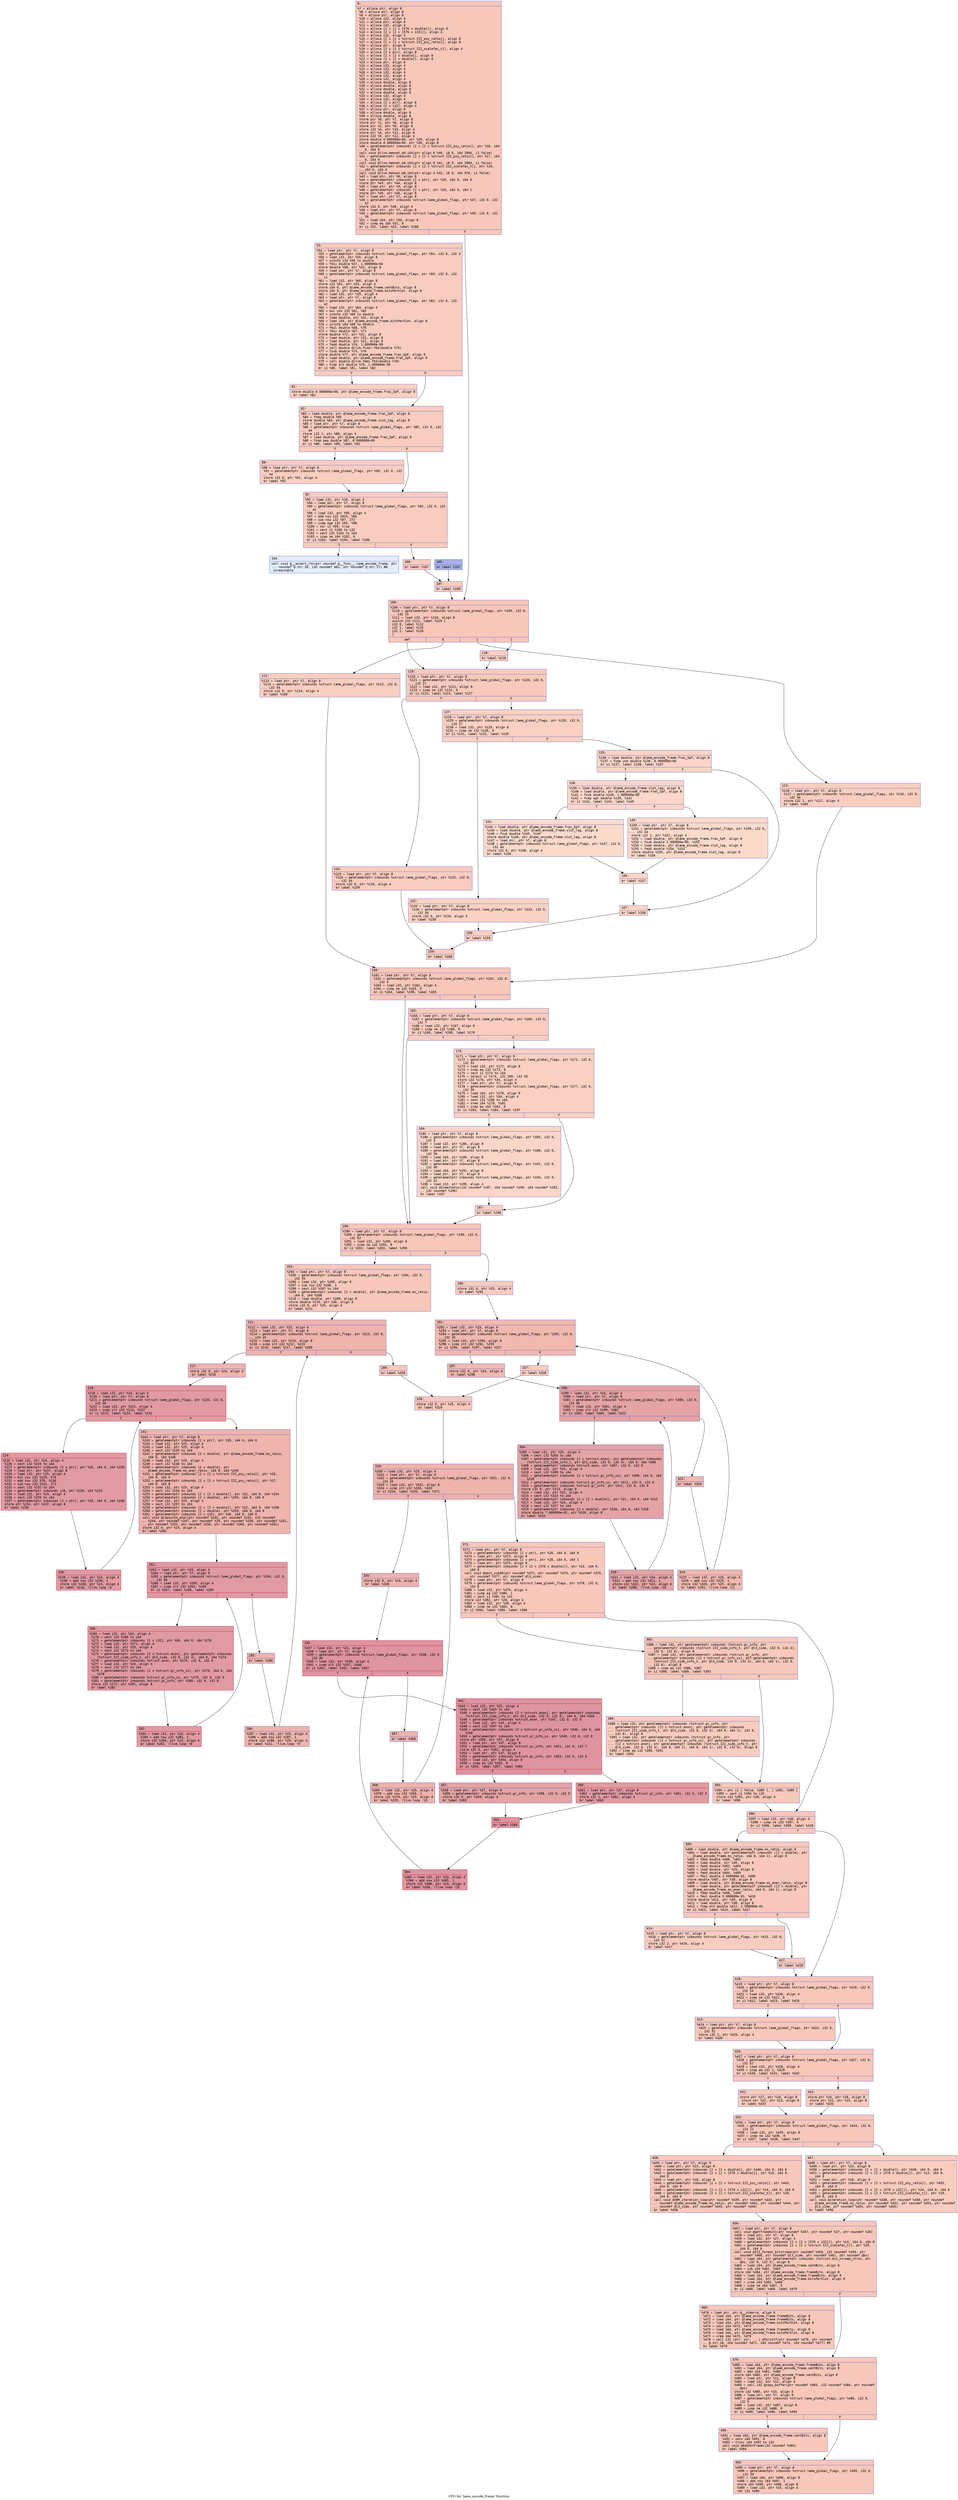 digraph "CFG for 'lame_encode_frame' function" {
	label="CFG for 'lame_encode_frame' function";

	Node0x600003702f30 [shape=record,color="#3d50c3ff", style=filled, fillcolor="#ec7f6370" fontname="Courier",label="{6:\l|  %7 = alloca ptr, align 8\l  %8 = alloca ptr, align 8\l  %9 = alloca ptr, align 8\l  %10 = alloca i32, align 4\l  %11 = alloca ptr, align 8\l  %12 = alloca i32, align 4\l  %13 = alloca [2 x [2 x [576 x double]]], align 8\l  %14 = alloca [2 x [2 x [576 x i32]]], align 4\l  %15 = alloca i32, align 4\l  %16 = alloca [2 x [2 x %struct.III_psy_ratio]], align 8\l  %17 = alloca [2 x [2 x %struct.III_psy_ratio]], align 8\l  %18 = alloca ptr, align 8\l  %19 = alloca [2 x [2 x %struct.III_scalefac_t]], align 4\l  %20 = alloca [2 x ptr], align 8\l  %21 = alloca [2 x [2 x double]], align 8\l  %22 = alloca [2 x [2 x double]], align 8\l  %23 = alloca ptr, align 8\l  %24 = alloca i32, align 4\l  %25 = alloca i32, align 4\l  %26 = alloca i32, align 4\l  %27 = alloca i32, align 4\l  %28 = alloca i32, align 4\l  %29 = alloca double, align 8\l  %30 = alloca double, align 8\l  %31 = alloca double, align 8\l  %32 = alloca double, align 8\l  %33 = alloca i32, align 4\l  %34 = alloca i32, align 4\l  %35 = alloca [2 x ptr], align 8\l  %36 = alloca [2 x i32], align 4\l  %37 = alloca ptr, align 8\l  %38 = alloca double, align 8\l  %39 = alloca double, align 8\l  store ptr %0, ptr %7, align 8\l  store ptr %1, ptr %8, align 8\l  store ptr %2, ptr %9, align 8\l  store i32 %3, ptr %10, align 4\l  store ptr %4, ptr %11, align 8\l  store i32 %5, ptr %12, align 4\l  store double 0.000000e+00, ptr %29, align 8\l  store double 0.000000e+00, ptr %30, align 8\l  %40 = getelementptr inbounds [2 x [2 x %struct.III_psy_ratio]], ptr %16, i64\l... 0, i64 0\l  call void @llvm.memset.p0.i64(ptr align 8 %40, i8 0, i64 3904, i1 false)\l  %41 = getelementptr inbounds [2 x [2 x %struct.III_psy_ratio]], ptr %17, i64\l... 0, i64 0\l  call void @llvm.memset.p0.i64(ptr align 8 %41, i8 0, i64 3904, i1 false)\l  %42 = getelementptr inbounds [2 x [2 x %struct.III_scalefac_t]], ptr %19,\l... i64 0, i64 0\l  call void @llvm.memset.p0.i64(ptr align 4 %42, i8 0, i64 976, i1 false)\l  %43 = load ptr, ptr %8, align 8\l  %44 = getelementptr inbounds [2 x ptr], ptr %20, i64 0, i64 0\l  store ptr %43, ptr %44, align 8\l  %45 = load ptr, ptr %9, align 8\l  %46 = getelementptr inbounds [2 x ptr], ptr %20, i64 0, i64 1\l  store ptr %45, ptr %46, align 8\l  %47 = load ptr, ptr %7, align 8\l  %48 = getelementptr inbounds %struct.lame_global_flags, ptr %47, i32 0, i32\l... 52\l  store i32 0, ptr %48, align 4\l  %49 = load ptr, ptr %7, align 8\l  %50 = getelementptr inbounds %struct.lame_global_flags, ptr %49, i32 0, i32\l... 39\l  %51 = load i64, ptr %50, align 8\l  %52 = icmp eq i64 %51, 0\l  br i1 %52, label %53, label %108\l|{<s0>T|<s1>F}}"];
	Node0x600003702f30:s0 -> Node0x600003703020[tooltip="6 -> 53\nProbability 37.50%" ];
	Node0x600003702f30:s1 -> Node0x6000037032f0[tooltip="6 -> 108\nProbability 62.50%" ];
	Node0x600003703020 [shape=record,color="#3d50c3ff", style=filled, fillcolor="#f08b6e70" fontname="Courier",label="{53:\l|  %54 = load ptr, ptr %7, align 8\l  %55 = getelementptr inbounds %struct.lame_global_flags, ptr %54, i32 0, i32 3\l  %56 = load i32, ptr %55, align 8\l  %57 = sitofp i32 %56 to double\l  %58 = fdiv double %57, 1.000000e+03\l  store double %58, ptr %32, align 8\l  %59 = load ptr, ptr %7, align 8\l  %60 = getelementptr inbounds %struct.lame_global_flags, ptr %59, i32 0, i32\l... 11\l  %61 = load i32, ptr %60, align 8\l  store i32 %61, ptr %33, align 4\l  store i64 0, ptr @lame_encode_frame.sentBits, align 8\l  store i64 8, ptr @lame_encode_frame.bitsPerSlot, align 8\l  %62 = load i32, ptr %33, align 4\l  %63 = load ptr, ptr %7, align 8\l  %64 = getelementptr inbounds %struct.lame_global_flags, ptr %63, i32 0, i32\l... 42\l  %65 = load i32, ptr %64, align 4\l  %66 = mul nsw i32 %62, %65\l  %67 = sitofp i32 %66 to double\l  %68 = load double, ptr %32, align 8\l  %69 = load i64, ptr @lame_encode_frame.bitsPerSlot, align 8\l  %70 = uitofp i64 %69 to double\l  %71 = fmul double %68, %70\l  %72 = fdiv double %67, %71\l  store double %72, ptr %31, align 8\l  %73 = load double, ptr %31, align 8\l  %74 = load double, ptr %31, align 8\l  %75 = fadd double %74, 1.000000e-09\l  %76 = call double @llvm.floor.f64(double %75)\l  %77 = fsub double %73, %76\l  store double %77, ptr @lame_encode_frame.frac_SpF, align 8\l  %78 = load double, ptr @lame_encode_frame.frac_SpF, align 8\l  %79 = call double @llvm.fabs.f64(double %78)\l  %80 = fcmp olt double %79, 1.000000e-09\l  br i1 %80, label %81, label %82\l|{<s0>T|<s1>F}}"];
	Node0x600003703020:s0 -> Node0x600003703070[tooltip="53 -> 81\nProbability 50.00%" ];
	Node0x600003703020:s1 -> Node0x6000037030c0[tooltip="53 -> 82\nProbability 50.00%" ];
	Node0x600003703070 [shape=record,color="#3d50c3ff", style=filled, fillcolor="#f3947570" fontname="Courier",label="{81:\l|  store double 0.000000e+00, ptr @lame_encode_frame.frac_SpF, align 8\l  br label %82\l}"];
	Node0x600003703070 -> Node0x6000037030c0[tooltip="81 -> 82\nProbability 100.00%" ];
	Node0x6000037030c0 [shape=record,color="#3d50c3ff", style=filled, fillcolor="#f08b6e70" fontname="Courier",label="{82:\l|  %83 = load double, ptr @lame_encode_frame.frac_SpF, align 8\l  %84 = fneg double %83\l  store double %84, ptr @lame_encode_frame.slot_lag, align 8\l  %85 = load ptr, ptr %7, align 8\l  %86 = getelementptr inbounds %struct.lame_global_flags, ptr %85, i32 0, i32\l... 44\l  store i32 1, ptr %86, align 4\l  %87 = load double, ptr @lame_encode_frame.frac_SpF, align 8\l  %88 = fcmp oeq double %87, 0.000000e+00\l  br i1 %88, label %89, label %92\l|{<s0>T|<s1>F}}"];
	Node0x6000037030c0:s0 -> Node0x600003703110[tooltip="82 -> 89\nProbability 62.50%" ];
	Node0x6000037030c0:s1 -> Node0x600003703160[tooltip="82 -> 92\nProbability 37.50%" ];
	Node0x600003703110 [shape=record,color="#3d50c3ff", style=filled, fillcolor="#f2907270" fontname="Courier",label="{89:\l|  %90 = load ptr, ptr %7, align 8\l  %91 = getelementptr inbounds %struct.lame_global_flags, ptr %90, i32 0, i32\l... 44\l  store i32 0, ptr %91, align 4\l  br label %92\l}"];
	Node0x600003703110 -> Node0x600003703160[tooltip="89 -> 92\nProbability 100.00%" ];
	Node0x600003703160 [shape=record,color="#3d50c3ff", style=filled, fillcolor="#f08b6e70" fontname="Courier",label="{92:\l|  %93 = load i32, ptr %10, align 4\l  %94 = load ptr, ptr %7, align 8\l  %95 = getelementptr inbounds %struct.lame_global_flags, ptr %94, i32 0, i32\l... 42\l  %96 = load i32, ptr %95, align 4\l  %97 = add nsw i32 1024, %96\l  %98 = sub nsw i32 %97, 272\l  %99 = icmp sge i32 %93, %98\l  %100 = xor i1 %99, true\l  %101 = zext i1 %100 to i32\l  %102 = sext i32 %101 to i64\l  %103 = icmp ne i64 %102, 0\l  br i1 %103, label %104, label %106\l|{<s0>T|<s1>F}}"];
	Node0x600003703160:s0 -> Node0x6000037031b0[tooltip="92 -> 104\nProbability 0.00%" ];
	Node0x600003703160:s1 -> Node0x600003703250[tooltip="92 -> 106\nProbability 100.00%" ];
	Node0x6000037031b0 [shape=record,color="#3d50c3ff", style=filled, fillcolor="#c5d6f270" fontname="Courier",label="{104:\l|  call void @__assert_rtn(ptr noundef @__func__.lame_encode_frame, ptr\l... noundef @.str.16, i32 noundef 661, ptr noundef @.str.17) #8\l  unreachable\l}"];
	Node0x600003703200 [shape=record,color="#3d50c3ff", style=filled, fillcolor="#3d50c370" fontname="Courier",label="{105:\l|  br label %107\l}"];
	Node0x600003703200 -> Node0x6000037032a0[tooltip="105 -> 107\nProbability 100.00%" ];
	Node0x600003703250 [shape=record,color="#3d50c3ff", style=filled, fillcolor="#f08b6e70" fontname="Courier",label="{106:\l|  br label %107\l}"];
	Node0x600003703250 -> Node0x6000037032a0[tooltip="106 -> 107\nProbability 100.00%" ];
	Node0x6000037032a0 [shape=record,color="#3d50c3ff", style=filled, fillcolor="#f08b6e70" fontname="Courier",label="{107:\l|  br label %108\l}"];
	Node0x6000037032a0 -> Node0x6000037032f0[tooltip="107 -> 108\nProbability 100.00%" ];
	Node0x6000037032f0 [shape=record,color="#3d50c3ff", style=filled, fillcolor="#ec7f6370" fontname="Courier",label="{108:\l|  %109 = load ptr, ptr %7, align 8\l  %110 = getelementptr inbounds %struct.lame_global_flags, ptr %109, i32 0,\l... i32 15\l  %111 = load i32, ptr %110, align 8\l  switch i32 %111, label %119 [\l    i32 0, label %112\l    i32 1, label %115\l    i32 2, label %118\l  ]\l|{<s0>def|<s1>0|<s2>1|<s3>2}}"];
	Node0x6000037032f0:s0 -> Node0x600003703430[tooltip="108 -> 119\nProbability 25.00%" ];
	Node0x6000037032f0:s1 -> Node0x600003703340[tooltip="108 -> 112\nProbability 25.00%" ];
	Node0x6000037032f0:s2 -> Node0x600003703390[tooltip="108 -> 115\nProbability 25.00%" ];
	Node0x6000037032f0:s3 -> Node0x6000037033e0[tooltip="108 -> 118\nProbability 25.00%" ];
	Node0x600003703340 [shape=record,color="#3d50c3ff", style=filled, fillcolor="#f2907270" fontname="Courier",label="{112:\l|  %113 = load ptr, ptr %7, align 8\l  %114 = getelementptr inbounds %struct.lame_global_flags, ptr %113, i32 0,\l... i32 44\l  store i32 0, ptr %114, align 4\l  br label %160\l}"];
	Node0x600003703340 -> Node0x6000037037f0[tooltip="112 -> 160\nProbability 100.00%" ];
	Node0x600003703390 [shape=record,color="#3d50c3ff", style=filled, fillcolor="#f2907270" fontname="Courier",label="{115:\l|  %116 = load ptr, ptr %7, align 8\l  %117 = getelementptr inbounds %struct.lame_global_flags, ptr %116, i32 0,\l... i32 44\l  store i32 1, ptr %117, align 4\l  br label %160\l}"];
	Node0x600003703390 -> Node0x6000037037f0[tooltip="115 -> 160\nProbability 100.00%" ];
	Node0x6000037033e0 [shape=record,color="#3d50c3ff", style=filled, fillcolor="#f2907270" fontname="Courier",label="{118:\l|  br label %119\l}"];
	Node0x6000037033e0 -> Node0x600003703430[tooltip="118 -> 119\nProbability 100.00%" ];
	Node0x600003703430 [shape=record,color="#3d50c3ff", style=filled, fillcolor="#ef886b70" fontname="Courier",label="{119:\l|  %120 = load ptr, ptr %7, align 8\l  %121 = getelementptr inbounds %struct.lame_global_flags, ptr %120, i32 0,\l... i32 21\l  %122 = load i32, ptr %121, align 8\l  %123 = icmp ne i32 %122, 0\l  br i1 %123, label %124, label %127\l|{<s0>T|<s1>F}}"];
	Node0x600003703430:s0 -> Node0x600003703480[tooltip="119 -> 124\nProbability 62.50%" ];
	Node0x600003703430:s1 -> Node0x6000037034d0[tooltip="119 -> 127\nProbability 37.50%" ];
	Node0x600003703480 [shape=record,color="#3d50c3ff", style=filled, fillcolor="#f08b6e70" fontname="Courier",label="{124:\l|  %125 = load ptr, ptr %7, align 8\l  %126 = getelementptr inbounds %struct.lame_global_flags, ptr %125, i32 0,\l... i32 44\l  store i32 0, ptr %126, align 4\l  br label %159\l}"];
	Node0x600003703480 -> Node0x6000037037a0[tooltip="124 -> 159\nProbability 100.00%" ];
	Node0x6000037034d0 [shape=record,color="#3d50c3ff", style=filled, fillcolor="#f3947570" fontname="Courier",label="{127:\l|  %128 = load ptr, ptr %7, align 8\l  %129 = getelementptr inbounds %struct.lame_global_flags, ptr %128, i32 0,\l... i32 17\l  %130 = load i32, ptr %129, align 8\l  %131 = icmp ne i32 %130, 0\l  br i1 %131, label %132, label %135\l|{<s0>T|<s1>F}}"];
	Node0x6000037034d0:s0 -> Node0x600003703520[tooltip="127 -> 132\nProbability 62.50%" ];
	Node0x6000037034d0:s1 -> Node0x600003703570[tooltip="127 -> 135\nProbability 37.50%" ];
	Node0x600003703520 [shape=record,color="#3d50c3ff", style=filled, fillcolor="#f4987a70" fontname="Courier",label="{132:\l|  %133 = load ptr, ptr %7, align 8\l  %134 = getelementptr inbounds %struct.lame_global_flags, ptr %133, i32 0,\l... i32 44\l  store i32 0, ptr %134, align 4\l  br label %158\l}"];
	Node0x600003703520 -> Node0x600003703750[tooltip="132 -> 158\nProbability 100.00%" ];
	Node0x600003703570 [shape=record,color="#3d50c3ff", style=filled, fillcolor="#f59c7d70" fontname="Courier",label="{135:\l|  %136 = load double, ptr @lame_encode_frame.frac_SpF, align 8\l  %137 = fcmp une double %136, 0.000000e+00\l  br i1 %137, label %138, label %157\l|{<s0>T|<s1>F}}"];
	Node0x600003703570:s0 -> Node0x6000037035c0[tooltip="135 -> 138\nProbability 62.50%" ];
	Node0x600003703570:s1 -> Node0x600003703700[tooltip="135 -> 157\nProbability 37.50%" ];
	Node0x6000037035c0 [shape=record,color="#3d50c3ff", style=filled, fillcolor="#f6a38570" fontname="Courier",label="{138:\l|  %139 = load double, ptr @lame_encode_frame.slot_lag, align 8\l  %140 = load double, ptr @lame_encode_frame.frac_SpF, align 8\l  %141 = fsub double %140, 1.000000e+00\l  %142 = fcmp ogt double %139, %141\l  br i1 %142, label %143, label %149\l|{<s0>T|<s1>F}}"];
	Node0x6000037035c0:s0 -> Node0x600003703610[tooltip="138 -> 143\nProbability 50.00%" ];
	Node0x6000037035c0:s1 -> Node0x600003703660[tooltip="138 -> 149\nProbability 50.00%" ];
	Node0x600003703610 [shape=record,color="#3d50c3ff", style=filled, fillcolor="#f7a88970" fontname="Courier",label="{143:\l|  %144 = load double, ptr @lame_encode_frame.frac_SpF, align 8\l  %145 = load double, ptr @lame_encode_frame.slot_lag, align 8\l  %146 = fsub double %145, %144\l  store double %146, ptr @lame_encode_frame.slot_lag, align 8\l  %147 = load ptr, ptr %7, align 8\l  %148 = getelementptr inbounds %struct.lame_global_flags, ptr %147, i32 0,\l... i32 44\l  store i32 0, ptr %148, align 4\l  br label %156\l}"];
	Node0x600003703610 -> Node0x6000037036b0[tooltip="143 -> 156\nProbability 100.00%" ];
	Node0x600003703660 [shape=record,color="#3d50c3ff", style=filled, fillcolor="#f7a88970" fontname="Courier",label="{149:\l|  %150 = load ptr, ptr %7, align 8\l  %151 = getelementptr inbounds %struct.lame_global_flags, ptr %150, i32 0,\l... i32 44\l  store i32 1, ptr %151, align 4\l  %152 = load double, ptr @lame_encode_frame.frac_SpF, align 8\l  %153 = fsub double 1.000000e+00, %152\l  %154 = load double, ptr @lame_encode_frame.slot_lag, align 8\l  %155 = fadd double %154, %153\l  store double %155, ptr @lame_encode_frame.slot_lag, align 8\l  br label %156\l}"];
	Node0x600003703660 -> Node0x6000037036b0[tooltip="149 -> 156\nProbability 100.00%" ];
	Node0x6000037036b0 [shape=record,color="#3d50c3ff", style=filled, fillcolor="#f6a38570" fontname="Courier",label="{156:\l|  br label %157\l}"];
	Node0x6000037036b0 -> Node0x600003703700[tooltip="156 -> 157\nProbability 100.00%" ];
	Node0x600003703700 [shape=record,color="#3d50c3ff", style=filled, fillcolor="#f59c7d70" fontname="Courier",label="{157:\l|  br label %158\l}"];
	Node0x600003703700 -> Node0x600003703750[tooltip="157 -> 158\nProbability 100.00%" ];
	Node0x600003703750 [shape=record,color="#3d50c3ff", style=filled, fillcolor="#f3947570" fontname="Courier",label="{158:\l|  br label %159\l}"];
	Node0x600003703750 -> Node0x6000037037a0[tooltip="158 -> 159\nProbability 100.00%" ];
	Node0x6000037037a0 [shape=record,color="#3d50c3ff", style=filled, fillcolor="#ef886b70" fontname="Courier",label="{159:\l|  br label %160\l}"];
	Node0x6000037037a0 -> Node0x6000037037f0[tooltip="159 -> 160\nProbability 100.00%" ];
	Node0x6000037037f0 [shape=record,color="#3d50c3ff", style=filled, fillcolor="#ec7f6370" fontname="Courier",label="{160:\l|  %161 = load ptr, ptr %7, align 8\l  %162 = getelementptr inbounds %struct.lame_global_flags, ptr %161, i32 0,\l... i32 4\l  %163 = load i32, ptr %162, align 4\l  %164 = icmp ne i32 %163, 0\l  br i1 %164, label %198, label %165\l|{<s0>T|<s1>F}}"];
	Node0x6000037037f0:s0 -> Node0x600003703980[tooltip="160 -> 198\nProbability 62.50%" ];
	Node0x6000037037f0:s1 -> Node0x600003703840[tooltip="160 -> 165\nProbability 37.50%" ];
	Node0x600003703840 [shape=record,color="#3d50c3ff", style=filled, fillcolor="#f08b6e70" fontname="Courier",label="{165:\l|  %166 = load ptr, ptr %7, align 8\l  %167 = getelementptr inbounds %struct.lame_global_flags, ptr %166, i32 0,\l... i32 7\l  %168 = load i32, ptr %167, align 8\l  %169 = icmp ne i32 %168, 0\l  br i1 %169, label %198, label %170\l|{<s0>T|<s1>F}}"];
	Node0x600003703840:s0 -> Node0x600003703980[tooltip="165 -> 198\nProbability 62.50%" ];
	Node0x600003703840:s1 -> Node0x600003703890[tooltip="165 -> 170\nProbability 37.50%" ];
	Node0x600003703890 [shape=record,color="#3d50c3ff", style=filled, fillcolor="#f3947570" fontname="Courier",label="{170:\l|  %171 = load ptr, ptr %7, align 8\l  %172 = getelementptr inbounds %struct.lame_global_flags, ptr %171, i32 0,\l... i32 43\l  %173 = load i32, ptr %172, align 8\l  %174 = icmp eq i32 %173, 0\l  %175 = zext i1 %174 to i64\l  %176 = select i1 %174, i32 200, i32 50\l  store i32 %176, ptr %34, align 4\l  %177 = load ptr, ptr %7, align 8\l  %178 = getelementptr inbounds %struct.lame_global_flags, ptr %177, i32 0,\l... i32 39\l  %179 = load i64, ptr %178, align 8\l  %180 = load i32, ptr %34, align 4\l  %181 = sext i32 %180 to i64\l  %182 = srem i64 %179, %181\l  %183 = icmp eq i64 %182, 0\l  br i1 %183, label %184, label %197\l|{<s0>T|<s1>F}}"];
	Node0x600003703890:s0 -> Node0x6000037038e0[tooltip="170 -> 184\nProbability 37.50%" ];
	Node0x600003703890:s1 -> Node0x600003703930[tooltip="170 -> 197\nProbability 62.50%" ];
	Node0x6000037038e0 [shape=record,color="#3d50c3ff", style=filled, fillcolor="#f5a08170" fontname="Courier",label="{184:\l|  %185 = load ptr, ptr %7, align 8\l  %186 = getelementptr inbounds %struct.lame_global_flags, ptr %185, i32 0,\l... i32 3\l  %187 = load i32, ptr %186, align 8\l  %188 = load ptr, ptr %7, align 8\l  %189 = getelementptr inbounds %struct.lame_global_flags, ptr %188, i32 0,\l... i32 39\l  %190 = load i64, ptr %189, align 8\l  %191 = load ptr, ptr %7, align 8\l  %192 = getelementptr inbounds %struct.lame_global_flags, ptr %191, i32 0,\l... i32 40\l  %193 = load i64, ptr %192, align 8\l  %194 = load ptr, ptr %7, align 8\l  %195 = getelementptr inbounds %struct.lame_global_flags, ptr %194, i32 0,\l... i32 42\l  %196 = load i32, ptr %195, align 4\l  call void @timestatus(i32 noundef %187, i64 noundef %190, i64 noundef %193,\l... i32 noundef %196)\l  br label %197\l}"];
	Node0x6000037038e0 -> Node0x600003703930[tooltip="184 -> 197\nProbability 100.00%" ];
	Node0x600003703930 [shape=record,color="#3d50c3ff", style=filled, fillcolor="#f3947570" fontname="Courier",label="{197:\l|  br label %198\l}"];
	Node0x600003703930 -> Node0x600003703980[tooltip="197 -> 198\nProbability 100.00%" ];
	Node0x600003703980 [shape=record,color="#3d50c3ff", style=filled, fillcolor="#ec7f6370" fontname="Courier",label="{198:\l|  %199 = load ptr, ptr %7, align 8\l  %200 = getelementptr inbounds %struct.lame_global_flags, ptr %199, i32 0,\l... i32 63\l  %201 = load i32, ptr %200, align 8\l  %202 = icmp ne i32 %201, 0\l  br i1 %202, label %203, label %290\l|{<s0>T|<s1>F}}"];
	Node0x600003703980:s0 -> Node0x6000037039d0[tooltip="198 -> 203\nProbability 62.50%" ];
	Node0x600003703980:s1 -> Node0x600003703de0[tooltip="198 -> 290\nProbability 37.50%" ];
	Node0x6000037039d0 [shape=record,color="#3d50c3ff", style=filled, fillcolor="#ed836670" fontname="Courier",label="{203:\l|  %204 = load ptr, ptr %7, align 8\l  %205 = getelementptr inbounds %struct.lame_global_flags, ptr %204, i32 0,\l... i32 45\l  %206 = load i32, ptr %205, align 8\l  %207 = sub nsw i32 %206, 1\l  %208 = sext i32 %207 to i64\l  %209 = getelementptr inbounds [2 x double], ptr @lame_encode_frame.ms_ratio,\l... i64 0, i64 %208\l  %210 = load double, ptr %209, align 8\l  store double %210, ptr %30, align 8\l  store i32 0, ptr %25, align 4\l  br label %211\l}"];
	Node0x6000037039d0 -> Node0x600003703a20[tooltip="203 -> 211\nProbability 100.00%" ];
	Node0x600003703a20 [shape=record,color="#3d50c3ff", style=filled, fillcolor="#d8564670" fontname="Courier",label="{211:\l|  %212 = load i32, ptr %25, align 4\l  %213 = load ptr, ptr %7, align 8\l  %214 = getelementptr inbounds %struct.lame_global_flags, ptr %213, i32 0,\l... i32 45\l  %215 = load i32, ptr %214, align 8\l  %216 = icmp slt i32 %212, %215\l  br i1 %216, label %217, label %289\l|{<s0>T|<s1>F}}"];
	Node0x600003703a20:s0 -> Node0x600003703a70[tooltip="211 -> 217\nProbability 96.88%" ];
	Node0x600003703a20:s1 -> Node0x600003703d90[tooltip="211 -> 289\nProbability 3.12%" ];
	Node0x600003703a70 [shape=record,color="#3d50c3ff", style=filled, fillcolor="#d8564670" fontname="Courier",label="{217:\l|  store i32 0, ptr %24, align 4\l  br label %218\l}"];
	Node0x600003703a70 -> Node0x600003703ac0[tooltip="217 -> 218\nProbability 100.00%" ];
	Node0x600003703ac0 [shape=record,color="#b70d28ff", style=filled, fillcolor="#bb1b2c70" fontname="Courier",label="{218:\l|  %219 = load i32, ptr %24, align 4\l  %220 = load ptr, ptr %7, align 8\l  %221 = getelementptr inbounds %struct.lame_global_flags, ptr %220, i32 0,\l... i32 46\l  %222 = load i32, ptr %221, align 4\l  %223 = icmp slt i32 %219, %222\l  br i1 %223, label %224, label %241\l|{<s0>T|<s1>F}}"];
	Node0x600003703ac0:s0 -> Node0x600003703b10[tooltip="218 -> 224\nProbability 96.88%" ];
	Node0x600003703ac0:s1 -> Node0x600003703bb0[tooltip="218 -> 241\nProbability 3.12%" ];
	Node0x600003703b10 [shape=record,color="#b70d28ff", style=filled, fillcolor="#bb1b2c70" fontname="Courier",label="{224:\l|  %225 = load i32, ptr %24, align 4\l  %226 = sext i32 %225 to i64\l  %227 = getelementptr inbounds [2 x ptr], ptr %20, i64 0, i64 %226\l  %228 = load ptr, ptr %227, align 8\l  %229 = load i32, ptr %25, align 4\l  %230 = mul nsw i32 %229, 576\l  %231 = add nsw i32 576, %230\l  %232 = sub nsw i32 %231, 272\l  %233 = sext i32 %232 to i64\l  %234 = getelementptr inbounds i16, ptr %228, i64 %233\l  %235 = load i32, ptr %24, align 4\l  %236 = sext i32 %235 to i64\l  %237 = getelementptr inbounds [2 x ptr], ptr %35, i64 0, i64 %236\l  store ptr %234, ptr %237, align 8\l  br label %238\l}"];
	Node0x600003703b10 -> Node0x600003703b60[tooltip="224 -> 238\nProbability 100.00%" ];
	Node0x600003703b60 [shape=record,color="#b70d28ff", style=filled, fillcolor="#bb1b2c70" fontname="Courier",label="{238:\l|  %239 = load i32, ptr %24, align 4\l  %240 = add nsw i32 %239, 1\l  store i32 %240, ptr %24, align 4\l  br label %218, !llvm.loop !6\l}"];
	Node0x600003703b60 -> Node0x600003703ac0[tooltip="238 -> 218\nProbability 100.00%" ];
	Node0x600003703bb0 [shape=record,color="#3d50c3ff", style=filled, fillcolor="#d8564670" fontname="Courier",label="{241:\l|  %242 = load ptr, ptr %7, align 8\l  %243 = getelementptr inbounds [2 x ptr], ptr %35, i64 0, i64 0\l  %244 = load i32, ptr %25, align 4\l  %245 = load i32, ptr %25, align 4\l  %246 = sext i32 %245 to i64\l  %247 = getelementptr inbounds [2 x double], ptr @lame_encode_frame.ms_ratio,\l... i64 0, i64 %246\l  %248 = load i32, ptr %25, align 4\l  %249 = sext i32 %248 to i64\l  %250 = getelementptr inbounds [2 x double], ptr\l... @lame_encode_frame.ms_ener_ratio, i64 0, i64 %249\l  %251 = getelementptr inbounds [2 x [2 x %struct.III_psy_ratio]], ptr %16,\l... i64 0, i64 0\l  %252 = getelementptr inbounds [2 x [2 x %struct.III_psy_ratio]], ptr %17,\l... i64 0, i64 0\l  %253 = load i32, ptr %25, align 4\l  %254 = sext i32 %253 to i64\l  %255 = getelementptr inbounds [2 x [2 x double]], ptr %21, i64 0, i64 %254\l  %256 = getelementptr inbounds [2 x double], ptr %255, i64 0, i64 0\l  %257 = load i32, ptr %25, align 4\l  %258 = sext i32 %257 to i64\l  %259 = getelementptr inbounds [2 x [2 x double]], ptr %22, i64 0, i64 %258\l  %260 = getelementptr inbounds [2 x double], ptr %259, i64 0, i64 0\l  %261 = getelementptr inbounds [2 x i32], ptr %36, i64 0, i64 0\l  call void @L3psycho_anal(ptr noundef %242, ptr noundef %243, i32 noundef\l... %244, ptr noundef %247, ptr noundef %29, ptr noundef %250, ptr noundef %251,\l... ptr noundef %252, ptr noundef %256, ptr noundef %260, ptr noundef %261)\l  store i32 0, ptr %24, align 4\l  br label %262\l}"];
	Node0x600003703bb0 -> Node0x600003703c00[tooltip="241 -> 262\nProbability 100.00%" ];
	Node0x600003703c00 [shape=record,color="#b70d28ff", style=filled, fillcolor="#bb1b2c70" fontname="Courier",label="{262:\l|  %263 = load i32, ptr %24, align 4\l  %264 = load ptr, ptr %7, align 8\l  %265 = getelementptr inbounds %struct.lame_global_flags, ptr %264, i32 0,\l... i32 46\l  %266 = load i32, ptr %265, align 4\l  %267 = icmp slt i32 %263, %266\l  br i1 %267, label %268, label %285\l|{<s0>T|<s1>F}}"];
	Node0x600003703c00:s0 -> Node0x600003703c50[tooltip="262 -> 268\nProbability 96.88%" ];
	Node0x600003703c00:s1 -> Node0x600003703cf0[tooltip="262 -> 285\nProbability 3.12%" ];
	Node0x600003703c50 [shape=record,color="#b70d28ff", style=filled, fillcolor="#bb1b2c70" fontname="Courier",label="{268:\l|  %269 = load i32, ptr %24, align 4\l  %270 = sext i32 %269 to i64\l  %271 = getelementptr inbounds [2 x i32], ptr %36, i64 0, i64 %270\l  %272 = load i32, ptr %271, align 4\l  %273 = load i32, ptr %25, align 4\l  %274 = sext i32 %273 to i64\l  %275 = getelementptr inbounds [2 x %struct.anon], ptr getelementptr inbounds\l... (%struct.III_side_info_t, ptr @l3_side, i32 0, i32 4), i64 0, i64 %274\l  %276 = getelementptr inbounds %struct.anon, ptr %275, i32 0, i32 0\l  %277 = load i32, ptr %24, align 4\l  %278 = sext i32 %277 to i64\l  %279 = getelementptr inbounds [2 x %struct.gr_info_ss], ptr %276, i64 0, i64\l... %278\l  %280 = getelementptr inbounds %struct.gr_info_ss, ptr %279, i32 0, i32 0\l  %281 = getelementptr inbounds %struct.gr_info, ptr %280, i32 0, i32 6\l  store i32 %272, ptr %281, align 8\l  br label %282\l}"];
	Node0x600003703c50 -> Node0x600003703ca0[tooltip="268 -> 282\nProbability 100.00%" ];
	Node0x600003703ca0 [shape=record,color="#b70d28ff", style=filled, fillcolor="#bb1b2c70" fontname="Courier",label="{282:\l|  %283 = load i32, ptr %24, align 4\l  %284 = add nsw i32 %283, 1\l  store i32 %284, ptr %24, align 4\l  br label %262, !llvm.loop !8\l}"];
	Node0x600003703ca0 -> Node0x600003703c00[tooltip="282 -> 262\nProbability 100.00%" ];
	Node0x600003703cf0 [shape=record,color="#3d50c3ff", style=filled, fillcolor="#d8564670" fontname="Courier",label="{285:\l|  br label %286\l}"];
	Node0x600003703cf0 -> Node0x600003703d40[tooltip="285 -> 286\nProbability 100.00%" ];
	Node0x600003703d40 [shape=record,color="#3d50c3ff", style=filled, fillcolor="#d8564670" fontname="Courier",label="{286:\l|  %287 = load i32, ptr %25, align 4\l  %288 = add nsw i32 %287, 1\l  store i32 %288, ptr %25, align 4\l  br label %211, !llvm.loop !9\l}"];
	Node0x600003703d40 -> Node0x600003703a20[tooltip="286 -> 211\nProbability 100.00%" ];
	Node0x600003703d90 [shape=record,color="#3d50c3ff", style=filled, fillcolor="#ed836670" fontname="Courier",label="{289:\l|  br label %328\l}"];
	Node0x600003703d90 -> Node0x60000371c0f0[tooltip="289 -> 328\nProbability 100.00%" ];
	Node0x600003703de0 [shape=record,color="#3d50c3ff", style=filled, fillcolor="#f08b6e70" fontname="Courier",label="{290:\l|  store i32 0, ptr %25, align 4\l  br label %291\l}"];
	Node0x600003703de0 -> Node0x600003703e30[tooltip="290 -> 291\nProbability 100.00%" ];
	Node0x600003703e30 [shape=record,color="#3d50c3ff", style=filled, fillcolor="#de614d70" fontname="Courier",label="{291:\l|  %292 = load i32, ptr %25, align 4\l  %293 = load ptr, ptr %7, align 8\l  %294 = getelementptr inbounds %struct.lame_global_flags, ptr %293, i32 0,\l... i32 45\l  %295 = load i32, ptr %294, align 8\l  %296 = icmp slt i32 %292, %295\l  br i1 %296, label %297, label %327\l|{<s0>T|<s1>F}}"];
	Node0x600003703e30:s0 -> Node0x600003703e80[tooltip="291 -> 297\nProbability 96.88%" ];
	Node0x600003703e30:s1 -> Node0x60000371c0a0[tooltip="291 -> 327\nProbability 3.12%" ];
	Node0x600003703e80 [shape=record,color="#3d50c3ff", style=filled, fillcolor="#de614d70" fontname="Courier",label="{297:\l|  store i32 0, ptr %24, align 4\l  br label %298\l}"];
	Node0x600003703e80 -> Node0x600003703ed0[tooltip="297 -> 298\nProbability 100.00%" ];
	Node0x600003703ed0 [shape=record,color="#3d50c3ff", style=filled, fillcolor="#c32e3170" fontname="Courier",label="{298:\l|  %299 = load i32, ptr %24, align 4\l  %300 = load ptr, ptr %7, align 8\l  %301 = getelementptr inbounds %struct.lame_global_flags, ptr %300, i32 0,\l... i32 46\l  %302 = load i32, ptr %301, align 4\l  %303 = icmp slt i32 %299, %302\l  br i1 %303, label %304, label %323\l|{<s0>T|<s1>F}}"];
	Node0x600003703ed0:s0 -> Node0x600003703f20[tooltip="298 -> 304\nProbability 96.88%" ];
	Node0x600003703ed0:s1 -> Node0x60000371c000[tooltip="298 -> 323\nProbability 3.12%" ];
	Node0x600003703f20 [shape=record,color="#3d50c3ff", style=filled, fillcolor="#c32e3170" fontname="Courier",label="{304:\l|  %305 = load i32, ptr %25, align 4\l  %306 = sext i32 %305 to i64\l  %307 = getelementptr inbounds [2 x %struct.anon], ptr getelementptr inbounds\l... (%struct.III_side_info_t, ptr @l3_side, i32 0, i32 4), i64 0, i64 %306\l  %308 = getelementptr inbounds %struct.anon, ptr %307, i32 0, i32 0\l  %309 = load i32, ptr %24, align 4\l  %310 = sext i32 %309 to i64\l  %311 = getelementptr inbounds [2 x %struct.gr_info_ss], ptr %308, i64 0, i64\l... %310\l  %312 = getelementptr inbounds %struct.gr_info_ss, ptr %311, i32 0, i32 0\l  %313 = getelementptr inbounds %struct.gr_info, ptr %312, i32 0, i32 6\l  store i32 0, ptr %313, align 8\l  %314 = load i32, ptr %25, align 4\l  %315 = sext i32 %314 to i64\l  %316 = getelementptr inbounds [2 x [2 x double]], ptr %21, i64 0, i64 %315\l  %317 = load i32, ptr %24, align 4\l  %318 = sext i32 %317 to i64\l  %319 = getelementptr inbounds [2 x double], ptr %316, i64 0, i64 %318\l  store double 7.000000e+02, ptr %319, align 8\l  br label %320\l}"];
	Node0x600003703f20 -> Node0x600003703f70[tooltip="304 -> 320\nProbability 100.00%" ];
	Node0x600003703f70 [shape=record,color="#3d50c3ff", style=filled, fillcolor="#c32e3170" fontname="Courier",label="{320:\l|  %321 = load i32, ptr %24, align 4\l  %322 = add nsw i32 %321, 1\l  store i32 %322, ptr %24, align 4\l  br label %298, !llvm.loop !10\l}"];
	Node0x600003703f70 -> Node0x600003703ed0[tooltip="320 -> 298\nProbability 100.00%" ];
	Node0x60000371c000 [shape=record,color="#3d50c3ff", style=filled, fillcolor="#de614d70" fontname="Courier",label="{323:\l|  br label %324\l}"];
	Node0x60000371c000 -> Node0x60000371c050[tooltip="323 -> 324\nProbability 100.00%" ];
	Node0x60000371c050 [shape=record,color="#3d50c3ff", style=filled, fillcolor="#de614d70" fontname="Courier",label="{324:\l|  %325 = load i32, ptr %25, align 4\l  %326 = add nsw i32 %325, 1\l  store i32 %326, ptr %25, align 4\l  br label %291, !llvm.loop !11\l}"];
	Node0x60000371c050 -> Node0x600003703e30[tooltip="324 -> 291\nProbability 100.00%" ];
	Node0x60000371c0a0 [shape=record,color="#3d50c3ff", style=filled, fillcolor="#f08b6e70" fontname="Courier",label="{327:\l|  br label %328\l}"];
	Node0x60000371c0a0 -> Node0x60000371c0f0[tooltip="327 -> 328\nProbability 100.00%" ];
	Node0x60000371c0f0 [shape=record,color="#3d50c3ff", style=filled, fillcolor="#ec7f6370" fontname="Courier",label="{328:\l|  store i32 0, ptr %25, align 4\l  br label %329\l}"];
	Node0x60000371c0f0 -> Node0x60000371c140[tooltip="328 -> 329\nProbability 100.00%" ];
	Node0x60000371c140 [shape=record,color="#3d50c3ff", style=filled, fillcolor="#d6524470" fontname="Courier",label="{329:\l|  %330 = load i32, ptr %25, align 4\l  %331 = load ptr, ptr %7, align 8\l  %332 = getelementptr inbounds %struct.lame_global_flags, ptr %331, i32 0,\l... i32 45\l  %333 = load i32, ptr %332, align 8\l  %334 = icmp slt i32 %330, %333\l  br i1 %334, label %335, label %371\l|{<s0>T|<s1>F}}"];
	Node0x60000371c140:s0 -> Node0x60000371c190[tooltip="329 -> 335\nProbability 96.88%" ];
	Node0x60000371c140:s1 -> Node0x60000371c460[tooltip="329 -> 371\nProbability 3.12%" ];
	Node0x60000371c190 [shape=record,color="#3d50c3ff", style=filled, fillcolor="#d6524470" fontname="Courier",label="{335:\l|  store i32 0, ptr %24, align 4\l  br label %336\l}"];
	Node0x60000371c190 -> Node0x60000371c1e0[tooltip="335 -> 336\nProbability 100.00%" ];
	Node0x60000371c1e0 [shape=record,color="#b70d28ff", style=filled, fillcolor="#b70d2870" fontname="Courier",label="{336:\l|  %337 = load i32, ptr %24, align 4\l  %338 = load ptr, ptr %7, align 8\l  %339 = getelementptr inbounds %struct.lame_global_flags, ptr %338, i32 0,\l... i32 46\l  %340 = load i32, ptr %339, align 4\l  %341 = icmp slt i32 %337, %340\l  br i1 %341, label %342, label %367\l|{<s0>T|<s1>F}}"];
	Node0x60000371c1e0:s0 -> Node0x60000371c230[tooltip="336 -> 342\nProbability 96.88%" ];
	Node0x60000371c1e0:s1 -> Node0x60000371c3c0[tooltip="336 -> 367\nProbability 3.12%" ];
	Node0x60000371c230 [shape=record,color="#b70d28ff", style=filled, fillcolor="#b70d2870" fontname="Courier",label="{342:\l|  %343 = load i32, ptr %25, align 4\l  %344 = sext i32 %343 to i64\l  %345 = getelementptr inbounds [2 x %struct.anon], ptr getelementptr inbounds\l... (%struct.III_side_info_t, ptr @l3_side, i32 0, i32 4), i64 0, i64 %344\l  %346 = getelementptr inbounds %struct.anon, ptr %345, i32 0, i32 0\l  %347 = load i32, ptr %24, align 4\l  %348 = sext i32 %347 to i64\l  %349 = getelementptr inbounds [2 x %struct.gr_info_ss], ptr %346, i64 0, i64\l... %348\l  %350 = getelementptr inbounds %struct.gr_info_ss, ptr %349, i32 0, i32 0\l  store ptr %350, ptr %37, align 8\l  %351 = load ptr, ptr %37, align 8\l  %352 = getelementptr inbounds %struct.gr_info, ptr %351, i32 0, i32 7\l  store i32 0, ptr %352, align 4\l  %353 = load ptr, ptr %37, align 8\l  %354 = getelementptr inbounds %struct.gr_info, ptr %353, i32 0, i32 6\l  %355 = load i32, ptr %354, align 8\l  %356 = icmp eq i32 %355, 0\l  br i1 %356, label %357, label %360\l|{<s0>T|<s1>F}}"];
	Node0x60000371c230:s0 -> Node0x60000371c280[tooltip="342 -> 357\nProbability 37.50%" ];
	Node0x60000371c230:s1 -> Node0x60000371c2d0[tooltip="342 -> 360\nProbability 62.50%" ];
	Node0x60000371c280 [shape=record,color="#3d50c3ff", style=filled, fillcolor="#c32e3170" fontname="Courier",label="{357:\l|  %358 = load ptr, ptr %37, align 8\l  %359 = getelementptr inbounds %struct.gr_info, ptr %358, i32 0, i32 5\l  store i32 0, ptr %359, align 4\l  br label %363\l}"];
	Node0x60000371c280 -> Node0x60000371c320[tooltip="357 -> 363\nProbability 100.00%" ];
	Node0x60000371c2d0 [shape=record,color="#b70d28ff", style=filled, fillcolor="#bb1b2c70" fontname="Courier",label="{360:\l|  %361 = load ptr, ptr %37, align 8\l  %362 = getelementptr inbounds %struct.gr_info, ptr %361, i32 0, i32 5\l  store i32 1, ptr %362, align 4\l  br label %363\l}"];
	Node0x60000371c2d0 -> Node0x60000371c320[tooltip="360 -> 363\nProbability 100.00%" ];
	Node0x60000371c320 [shape=record,color="#b70d28ff", style=filled, fillcolor="#b70d2870" fontname="Courier",label="{363:\l|  br label %364\l}"];
	Node0x60000371c320 -> Node0x60000371c370[tooltip="363 -> 364\nProbability 100.00%" ];
	Node0x60000371c370 [shape=record,color="#b70d28ff", style=filled, fillcolor="#b70d2870" fontname="Courier",label="{364:\l|  %365 = load i32, ptr %24, align 4\l  %366 = add nsw i32 %365, 1\l  store i32 %366, ptr %24, align 4\l  br label %336, !llvm.loop !12\l}"];
	Node0x60000371c370 -> Node0x60000371c1e0[tooltip="364 -> 336\nProbability 100.00%" ];
	Node0x60000371c3c0 [shape=record,color="#3d50c3ff", style=filled, fillcolor="#d6524470" fontname="Courier",label="{367:\l|  br label %368\l}"];
	Node0x60000371c3c0 -> Node0x60000371c410[tooltip="367 -> 368\nProbability 100.00%" ];
	Node0x60000371c410 [shape=record,color="#3d50c3ff", style=filled, fillcolor="#d6524470" fontname="Courier",label="{368:\l|  %369 = load i32, ptr %25, align 4\l  %370 = add nsw i32 %369, 1\l  store i32 %370, ptr %25, align 4\l  br label %329, !llvm.loop !13\l}"];
	Node0x60000371c410 -> Node0x60000371c140[tooltip="368 -> 329\nProbability 100.00%" ];
	Node0x60000371c460 [shape=record,color="#3d50c3ff", style=filled, fillcolor="#ec7f6370" fontname="Courier",label="{371:\l|  %372 = load ptr, ptr %7, align 8\l  %373 = getelementptr inbounds [2 x ptr], ptr %20, i64 0, i64 0\l  %374 = load ptr, ptr %373, align 8\l  %375 = getelementptr inbounds [2 x ptr], ptr %20, i64 0, i64 1\l  %376 = load ptr, ptr %375, align 8\l  %377 = getelementptr inbounds [2 x [2 x [576 x double]]], ptr %13, i64 0,\l... i64 0\l  call void @mdct_sub48(ptr noundef %372, ptr noundef %374, ptr noundef %376,\l... ptr noundef %377, ptr noundef @l3_side)\l  %378 = load ptr, ptr %7, align 8\l  %379 = getelementptr inbounds %struct.lame_global_flags, ptr %378, i32 0,\l... i32 8\l  %380 = load i32, ptr %379, align 4\l  %381 = icmp eq i32 %380, 1\l  %382 = zext i1 %381 to i32\l  store i32 %382, ptr %28, align 4\l  %383 = load i32, ptr %28, align 4\l  %384 = icmp ne i32 %383, 0\l  br i1 %384, label %385, label %396\l|{<s0>T|<s1>F}}"];
	Node0x60000371c460:s0 -> Node0x60000371c4b0[tooltip="371 -> 385\nProbability 62.50%" ];
	Node0x60000371c460:s1 -> Node0x60000371c5a0[tooltip="371 -> 396\nProbability 37.50%" ];
	Node0x60000371c4b0 [shape=record,color="#3d50c3ff", style=filled, fillcolor="#ed836670" fontname="Courier",label="{385:\l|  %386 = load i32, ptr getelementptr inbounds (%struct.gr_info, ptr\l... getelementptr inbounds (%struct.III_side_info_t, ptr @l3_side, i32 0, i32 4),\l... i32 0, i32 6), align 8\l  %387 = load i32, ptr getelementptr inbounds (%struct.gr_info, ptr\l... getelementptr inbounds ([2 x %struct.gr_info_ss], ptr getelementptr inbounds\l... (%struct.III_side_info_t, ptr @l3_side, i32 0, i32 4), i64 0, i64 1), i32 0,\l... i32 6), align 8\l  %388 = icmp eq i32 %386, %387\l  br i1 %388, label %389, label %393\l|{<s0>T|<s1>F}}"];
	Node0x60000371c4b0:s0 -> Node0x60000371c500[tooltip="385 -> 389\nProbability 50.00%" ];
	Node0x60000371c4b0:s1 -> Node0x60000371c550[tooltip="385 -> 393\nProbability 50.00%" ];
	Node0x60000371c500 [shape=record,color="#3d50c3ff", style=filled, fillcolor="#f08b6e70" fontname="Courier",label="{389:\l|  %390 = load i32, ptr getelementptr inbounds (%struct.gr_info, ptr\l... getelementptr inbounds ([2 x %struct.anon], ptr getelementptr inbounds\l... (%struct.III_side_info_t, ptr @l3_side, i32 0, i32 4), i64 0, i64 1), i32 0,\l... i32 6), align 8\l  %391 = load i32, ptr getelementptr inbounds (%struct.gr_info, ptr\l... getelementptr inbounds ([2 x %struct.gr_info_ss], ptr getelementptr inbounds\l... ([2 x %struct.anon], ptr getelementptr inbounds (%struct.III_side_info_t, ptr\l... @l3_side, i32 0, i32 4), i64 0, i64 1), i64 0, i64 1), i32 0, i32 6), align 8\l  %392 = icmp eq i32 %390, %391\l  br label %393\l}"];
	Node0x60000371c500 -> Node0x60000371c550[tooltip="389 -> 393\nProbability 100.00%" ];
	Node0x60000371c550 [shape=record,color="#3d50c3ff", style=filled, fillcolor="#ed836670" fontname="Courier",label="{393:\l|  %394 = phi i1 [ false, %385 ], [ %392, %389 ]\l  %395 = zext i1 %394 to i32\l  store i32 %395, ptr %28, align 4\l  br label %396\l}"];
	Node0x60000371c550 -> Node0x60000371c5a0[tooltip="393 -> 396\nProbability 100.00%" ];
	Node0x60000371c5a0 [shape=record,color="#3d50c3ff", style=filled, fillcolor="#ec7f6370" fontname="Courier",label="{396:\l|  %397 = load i32, ptr %28, align 4\l  %398 = icmp ne i32 %397, 0\l  br i1 %398, label %399, label %418\l|{<s0>T|<s1>F}}"];
	Node0x60000371c5a0:s0 -> Node0x60000371c5f0[tooltip="396 -> 399\nProbability 62.50%" ];
	Node0x60000371c5a0:s1 -> Node0x60000371c6e0[tooltip="396 -> 418\nProbability 37.50%" ];
	Node0x60000371c5f0 [shape=record,color="#3d50c3ff", style=filled, fillcolor="#ed836670" fontname="Courier",label="{399:\l|  %400 = load double, ptr @lame_encode_frame.ms_ratio, align 8\l  %401 = load double, ptr getelementptr inbounds ([2 x double], ptr\l... @lame_encode_frame.ms_ratio, i64 0, i64 1), align 8\l  %402 = fadd double %400, %401\l  %403 = load double, ptr %30, align 8\l  %404 = fadd double %402, %403\l  %405 = load double, ptr %29, align 8\l  %406 = fadd double %404, %405\l  %407 = fmul double 2.500000e-01, %406\l  store double %407, ptr %38, align 8\l  %408 = load double, ptr @lame_encode_frame.ms_ener_ratio, align 8\l  %409 = load double, ptr getelementptr inbounds ([2 x double], ptr\l... @lame_encode_frame.ms_ener_ratio, i64 0, i64 1), align 8\l  %410 = fadd double %408, %409\l  %411 = fmul double 5.000000e-01, %410\l  store double %411, ptr %39, align 8\l  %412 = load double, ptr %38, align 8\l  %413 = fcmp olt double %412, 3.500000e-01\l  br i1 %413, label %414, label %417\l|{<s0>T|<s1>F}}"];
	Node0x60000371c5f0:s0 -> Node0x60000371c640[tooltip="399 -> 414\nProbability 50.00%" ];
	Node0x60000371c5f0:s1 -> Node0x60000371c690[tooltip="399 -> 417\nProbability 50.00%" ];
	Node0x60000371c640 [shape=record,color="#3d50c3ff", style=filled, fillcolor="#f08b6e70" fontname="Courier",label="{414:\l|  %415 = load ptr, ptr %7, align 8\l  %416 = getelementptr inbounds %struct.lame_global_flags, ptr %415, i32 0,\l... i32 52\l  store i32 2, ptr %416, align 4\l  br label %417\l}"];
	Node0x60000371c640 -> Node0x60000371c690[tooltip="414 -> 417\nProbability 100.00%" ];
	Node0x60000371c690 [shape=record,color="#3d50c3ff", style=filled, fillcolor="#ed836670" fontname="Courier",label="{417:\l|  br label %418\l}"];
	Node0x60000371c690 -> Node0x60000371c6e0[tooltip="417 -> 418\nProbability 100.00%" ];
	Node0x60000371c6e0 [shape=record,color="#3d50c3ff", style=filled, fillcolor="#ec7f6370" fontname="Courier",label="{418:\l|  %419 = load ptr, ptr %7, align 8\l  %420 = getelementptr inbounds %struct.lame_global_flags, ptr %419, i32 0,\l... i32 10\l  %421 = load i32, ptr %420, align 4\l  %422 = icmp ne i32 %421, 0\l  br i1 %422, label %423, label %426\l|{<s0>T|<s1>F}}"];
	Node0x60000371c6e0:s0 -> Node0x60000371c730[tooltip="418 -> 423\nProbability 62.50%" ];
	Node0x60000371c6e0:s1 -> Node0x60000371c780[tooltip="418 -> 426\nProbability 37.50%" ];
	Node0x60000371c730 [shape=record,color="#3d50c3ff", style=filled, fillcolor="#ed836670" fontname="Courier",label="{423:\l|  %424 = load ptr, ptr %7, align 8\l  %425 = getelementptr inbounds %struct.lame_global_flags, ptr %424, i32 0,\l... i32 52\l  store i32 2, ptr %425, align 4\l  br label %426\l}"];
	Node0x60000371c730 -> Node0x60000371c780[tooltip="423 -> 426\nProbability 100.00%" ];
	Node0x60000371c780 [shape=record,color="#3d50c3ff", style=filled, fillcolor="#ec7f6370" fontname="Courier",label="{426:\l|  %427 = load ptr, ptr %7, align 8\l  %428 = getelementptr inbounds %struct.lame_global_flags, ptr %427, i32 0,\l... i32 52\l  %429 = load i32, ptr %428, align 4\l  %430 = icmp eq i32 2, %429\l  br i1 %430, label %431, label %432\l|{<s0>T|<s1>F}}"];
	Node0x60000371c780:s0 -> Node0x60000371c7d0[tooltip="426 -> 431\nProbability 50.00%" ];
	Node0x60000371c780:s1 -> Node0x60000371c820[tooltip="426 -> 432\nProbability 50.00%" ];
	Node0x60000371c7d0 [shape=record,color="#3d50c3ff", style=filled, fillcolor="#ef886b70" fontname="Courier",label="{431:\l|  store ptr %17, ptr %18, align 8\l  store ptr %22, ptr %23, align 8\l  br label %433\l}"];
	Node0x60000371c7d0 -> Node0x60000371c870[tooltip="431 -> 433\nProbability 100.00%" ];
	Node0x60000371c820 [shape=record,color="#3d50c3ff", style=filled, fillcolor="#ef886b70" fontname="Courier",label="{432:\l|  store ptr %16, ptr %18, align 8\l  store ptr %21, ptr %23, align 8\l  br label %433\l}"];
	Node0x60000371c820 -> Node0x60000371c870[tooltip="432 -> 433\nProbability 100.00%" ];
	Node0x60000371c870 [shape=record,color="#3d50c3ff", style=filled, fillcolor="#ec7f6370" fontname="Courier",label="{433:\l|  %434 = load ptr, ptr %7, align 8\l  %435 = getelementptr inbounds %struct.lame_global_flags, ptr %434, i32 0,\l... i32 21\l  %436 = load i32, ptr %435, align 8\l  %437 = icmp ne i32 %436, 0\l  br i1 %437, label %438, label %447\l|{<s0>T|<s1>F}}"];
	Node0x60000371c870:s0 -> Node0x60000371c8c0[tooltip="433 -> 438\nProbability 62.50%" ];
	Node0x60000371c870:s1 -> Node0x60000371c910[tooltip="433 -> 447\nProbability 37.50%" ];
	Node0x60000371c8c0 [shape=record,color="#3d50c3ff", style=filled, fillcolor="#ed836670" fontname="Courier",label="{438:\l|  %439 = load ptr, ptr %7, align 8\l  %440 = load ptr, ptr %23, align 8\l  %441 = getelementptr inbounds [2 x [2 x double]], ptr %440, i64 0, i64 0\l  %442 = getelementptr inbounds [2 x [2 x [576 x double]]], ptr %13, i64 0,\l... i64 0\l  %443 = load ptr, ptr %18, align 8\l  %444 = getelementptr inbounds [2 x [2 x %struct.III_psy_ratio]], ptr %443,\l... i64 0, i64 0\l  %445 = getelementptr inbounds [2 x [2 x [576 x i32]]], ptr %14, i64 0, i64 0\l  %446 = getelementptr inbounds [2 x [2 x %struct.III_scalefac_t]], ptr %19,\l... i64 0, i64 0\l  call void @VBR_iteration_loop(ptr noundef %439, ptr noundef %441, ptr\l... noundef @lame_encode_frame.ms_ratio, ptr noundef %442, ptr noundef %444, ptr\l... noundef @l3_side, ptr noundef %445, ptr noundef %446)\l  br label %456\l}"];
	Node0x60000371c8c0 -> Node0x60000371c960[tooltip="438 -> 456\nProbability 100.00%" ];
	Node0x60000371c910 [shape=record,color="#3d50c3ff", style=filled, fillcolor="#f08b6e70" fontname="Courier",label="{447:\l|  %448 = load ptr, ptr %7, align 8\l  %449 = load ptr, ptr %23, align 8\l  %450 = getelementptr inbounds [2 x [2 x double]], ptr %449, i64 0, i64 0\l  %451 = getelementptr inbounds [2 x [2 x [576 x double]]], ptr %13, i64 0,\l... i64 0\l  %452 = load ptr, ptr %18, align 8\l  %453 = getelementptr inbounds [2 x [2 x %struct.III_psy_ratio]], ptr %452,\l... i64 0, i64 0\l  %454 = getelementptr inbounds [2 x [2 x [576 x i32]]], ptr %14, i64 0, i64 0\l  %455 = getelementptr inbounds [2 x [2 x %struct.III_scalefac_t]], ptr %19,\l... i64 0, i64 0\l  call void @iteration_loop(ptr noundef %448, ptr noundef %450, ptr noundef\l... @lame_encode_frame.ms_ratio, ptr noundef %451, ptr noundef %453, ptr noundef\l... @l3_side, ptr noundef %454, ptr noundef %455)\l  br label %456\l}"];
	Node0x60000371c910 -> Node0x60000371c960[tooltip="447 -> 456\nProbability 100.00%" ];
	Node0x60000371c960 [shape=record,color="#3d50c3ff", style=filled, fillcolor="#ec7f6370" fontname="Courier",label="{456:\l|  %457 = load ptr, ptr %7, align 8\l  call void @getframebits(ptr noundef %457, ptr noundef %27, ptr noundef %26)\l  %458 = load ptr, ptr %7, align 8\l  %459 = load i32, ptr %27, align 4\l  %460 = getelementptr inbounds [2 x [2 x [576 x i32]]], ptr %14, i64 0, i64 0\l  %461 = getelementptr inbounds [2 x [2 x %struct.III_scalefac_t]], ptr %19,\l... i64 0, i64 0\l  call void @III_format_bitstream(ptr noundef %458, i32 noundef %459, ptr\l... noundef %460, ptr noundef @l3_side, ptr noundef %461, ptr noundef @bs)\l  %462 = load i64, ptr getelementptr inbounds (%struct.bit_stream_struc, ptr\l... @bs, i32 0, i32 5), align 8\l  %463 = load i64, ptr @lame_encode_frame.sentBits, align 8\l  %464 = sub i64 %462, %463\l  store i64 %464, ptr @lame_encode_frame.frameBits, align 8\l  %465 = load i64, ptr @lame_encode_frame.frameBits, align 8\l  %466 = load i64, ptr @lame_encode_frame.bitsPerSlot, align 8\l  %467 = urem i64 %465, %466\l  %468 = icmp ne i64 %467, 0\l  br i1 %468, label %469, label %479\l|{<s0>T|<s1>F}}"];
	Node0x60000371c960:s0 -> Node0x60000371c9b0[tooltip="456 -> 469\nProbability 62.50%" ];
	Node0x60000371c960:s1 -> Node0x60000371ca00[tooltip="456 -> 479\nProbability 37.50%" ];
	Node0x60000371c9b0 [shape=record,color="#3d50c3ff", style=filled, fillcolor="#ed836670" fontname="Courier",label="{469:\l|  %470 = load ptr, ptr @__stderrp, align 8\l  %471 = load i64, ptr @lame_encode_frame.frameBits, align 8\l  %472 = load i64, ptr @lame_encode_frame.frameBits, align 8\l  %473 = load i64, ptr @lame_encode_frame.bitsPerSlot, align 8\l  %474 = udiv i64 %472, %473\l  %475 = load i64, ptr @lame_encode_frame.frameBits, align 8\l  %476 = load i64, ptr @lame_encode_frame.bitsPerSlot, align 8\l  %477 = urem i64 %475, %476\l  %478 = call i32 (ptr, ptr, ...) @fprintf(ptr noundef %470, ptr noundef\l... @.str.18, i64 noundef %471, i64 noundef %474, i64 noundef %477) #9\l  br label %479\l}"];
	Node0x60000371c9b0 -> Node0x60000371ca00[tooltip="469 -> 479\nProbability 100.00%" ];
	Node0x60000371ca00 [shape=record,color="#3d50c3ff", style=filled, fillcolor="#ec7f6370" fontname="Courier",label="{479:\l|  %480 = load i64, ptr @lame_encode_frame.frameBits, align 8\l  %481 = load i64, ptr @lame_encode_frame.sentBits, align 8\l  %482 = add i64 %481, %480\l  store i64 %482, ptr @lame_encode_frame.sentBits, align 8\l  %483 = load ptr, ptr %11, align 8\l  %484 = load i32, ptr %12, align 4\l  %485 = call i32 @copy_buffer(ptr noundef %483, i32 noundef %484, ptr noundef\l... @bs)\l  store i32 %485, ptr %15, align 4\l  %486 = load ptr, ptr %7, align 8\l  %487 = getelementptr inbounds %struct.lame_global_flags, ptr %486, i32 0,\l... i32 5\l  %488 = load i32, ptr %487, align 8\l  %489 = icmp ne i32 %488, 0\l  br i1 %489, label %490, label %494\l|{<s0>T|<s1>F}}"];
	Node0x60000371ca00:s0 -> Node0x60000371ca50[tooltip="479 -> 490\nProbability 62.50%" ];
	Node0x60000371ca00:s1 -> Node0x60000371caa0[tooltip="479 -> 494\nProbability 37.50%" ];
	Node0x60000371ca50 [shape=record,color="#3d50c3ff", style=filled, fillcolor="#ed836670" fontname="Courier",label="{490:\l|  %491 = load i64, ptr @lame_encode_frame.sentBits, align 8\l  %492 = udiv i64 %491, 8\l  %493 = trunc i64 %492 to i32\l  call void @AddVbrFrame(i32 noundef %493)\l  br label %494\l}"];
	Node0x60000371ca50 -> Node0x60000371caa0[tooltip="490 -> 494\nProbability 100.00%" ];
	Node0x60000371caa0 [shape=record,color="#3d50c3ff", style=filled, fillcolor="#ec7f6370" fontname="Courier",label="{494:\l|  %495 = load ptr, ptr %7, align 8\l  %496 = getelementptr inbounds %struct.lame_global_flags, ptr %495, i32 0,\l... i32 39\l  %497 = load i64, ptr %496, align 8\l  %498 = add nsw i64 %497, 1\l  store i64 %498, ptr %496, align 8\l  %499 = load i32, ptr %15, align 4\l  ret i32 %499\l}"];
}
